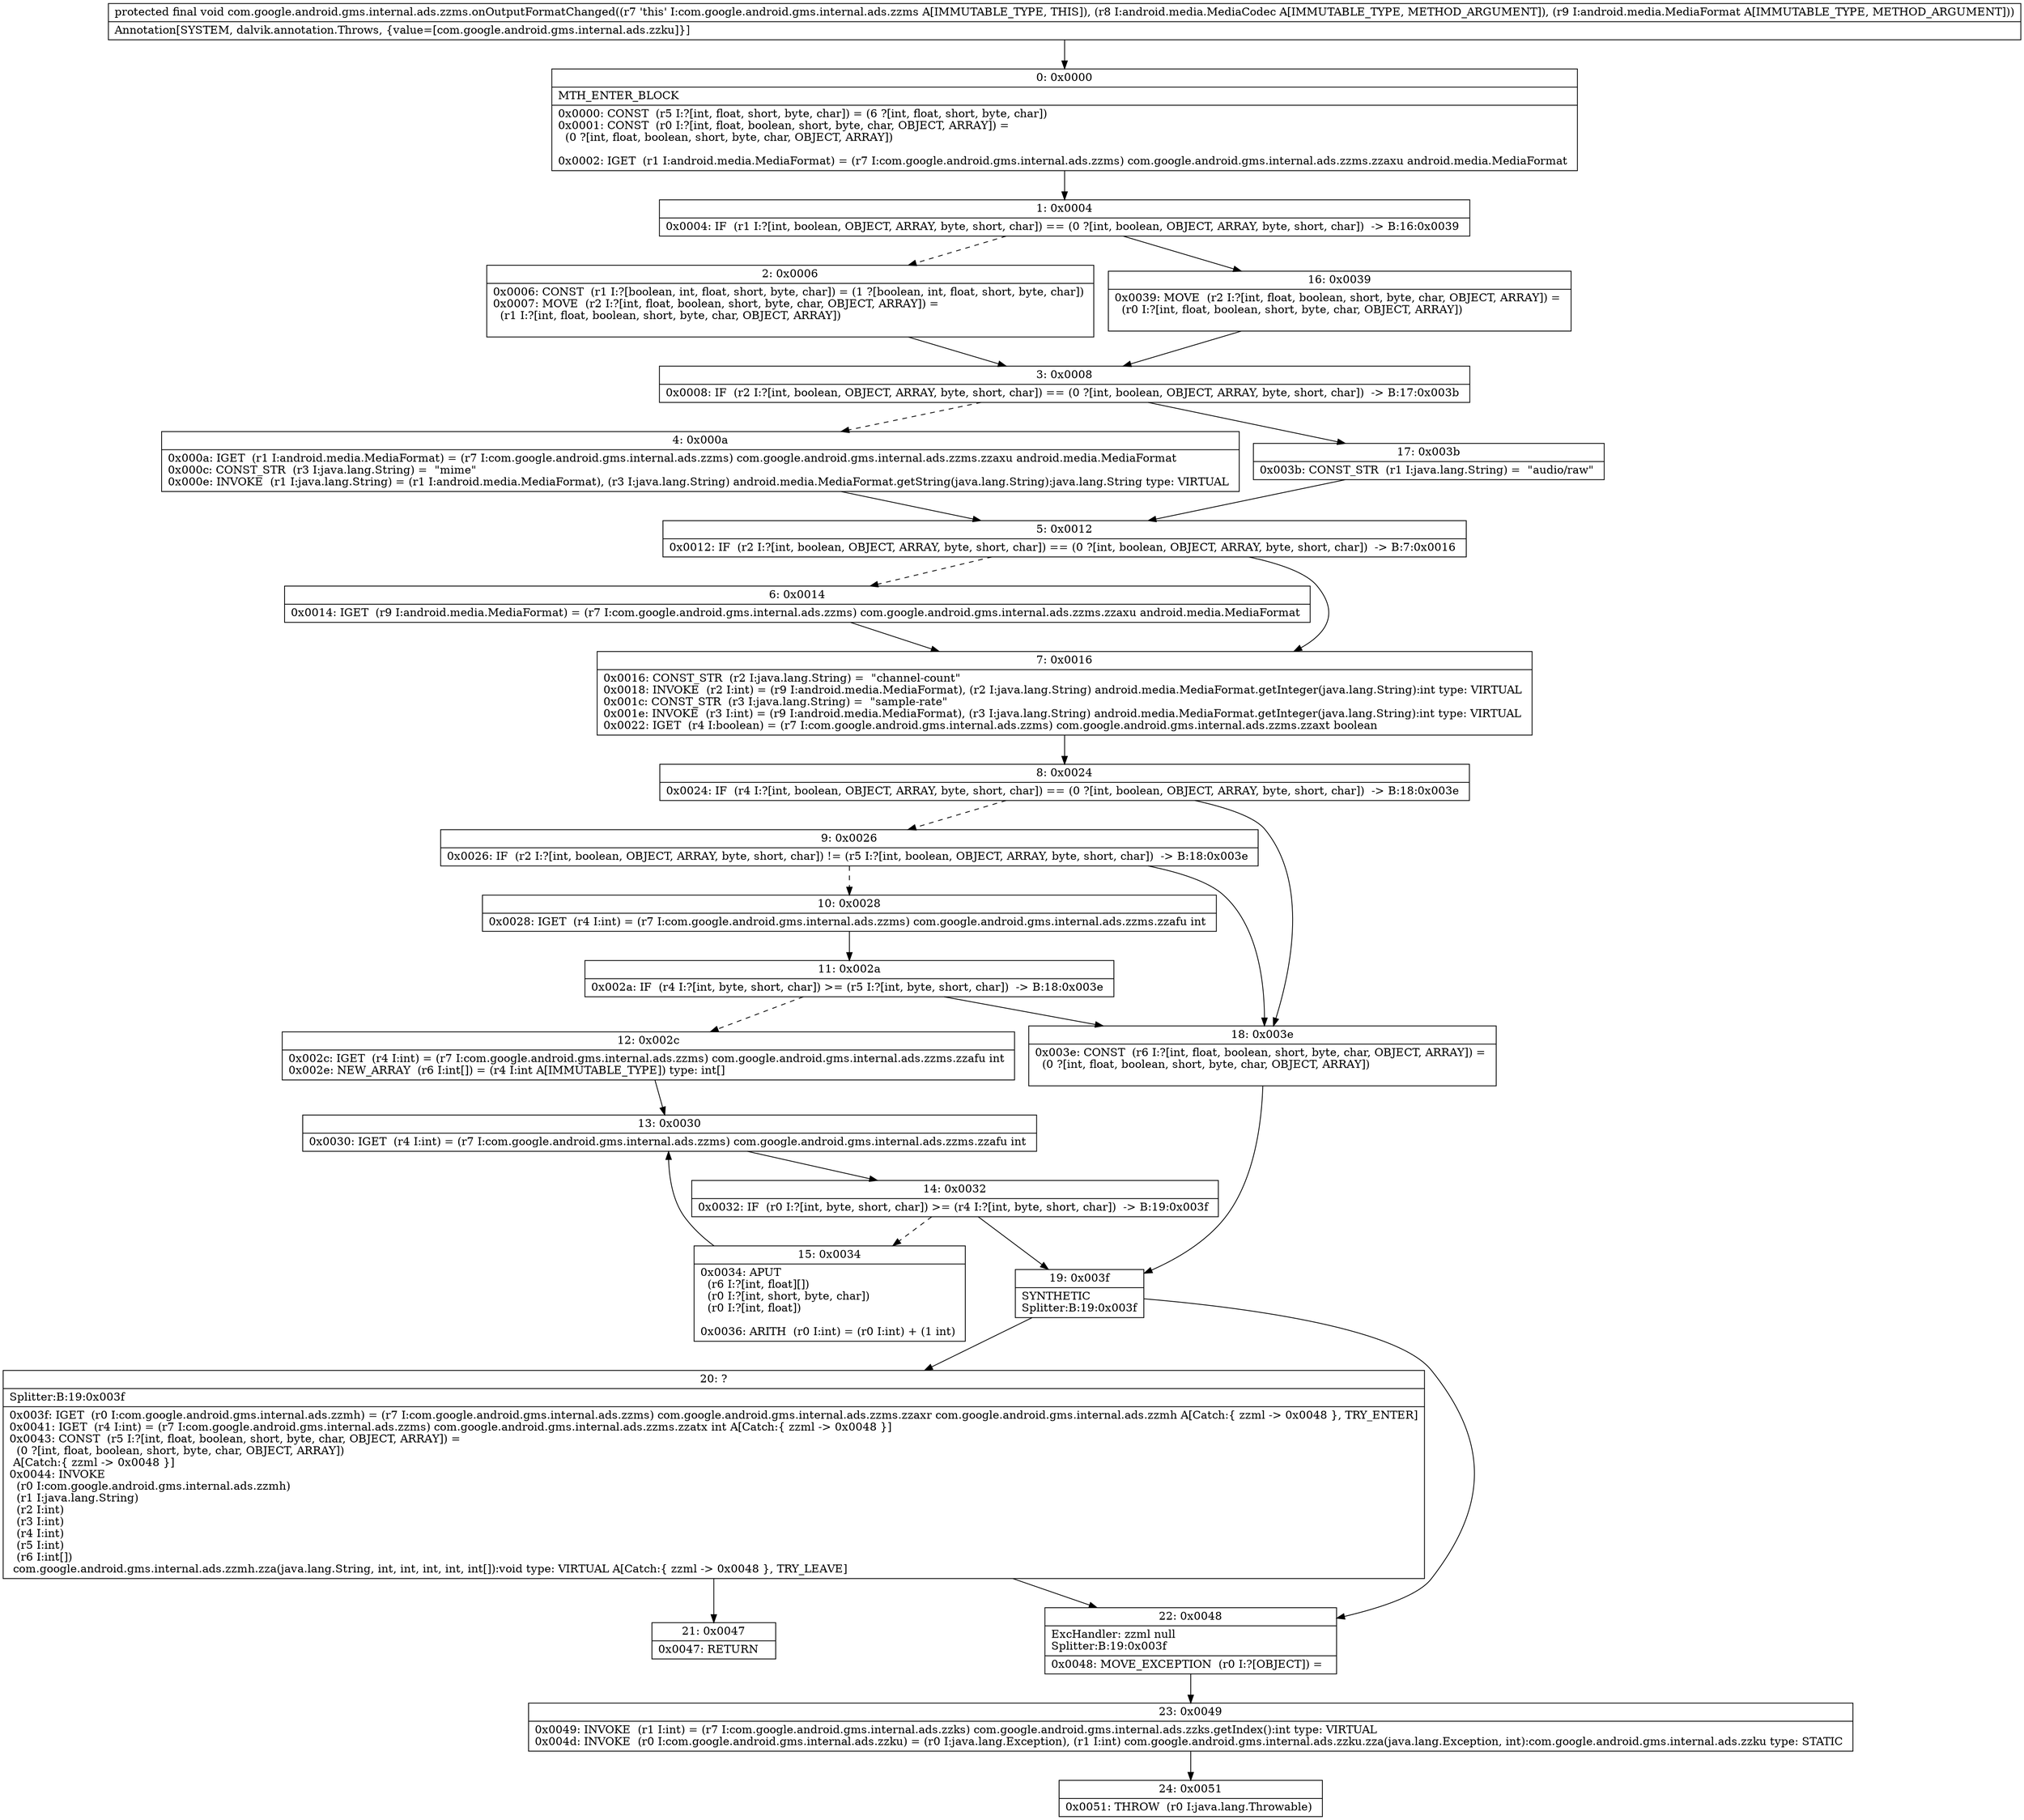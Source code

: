 digraph "CFG forcom.google.android.gms.internal.ads.zzms.onOutputFormatChanged(Landroid\/media\/MediaCodec;Landroid\/media\/MediaFormat;)V" {
Node_0 [shape=record,label="{0\:\ 0x0000|MTH_ENTER_BLOCK\l|0x0000: CONST  (r5 I:?[int, float, short, byte, char]) = (6 ?[int, float, short, byte, char]) \l0x0001: CONST  (r0 I:?[int, float, boolean, short, byte, char, OBJECT, ARRAY]) = \l  (0 ?[int, float, boolean, short, byte, char, OBJECT, ARRAY])\l \l0x0002: IGET  (r1 I:android.media.MediaFormat) = (r7 I:com.google.android.gms.internal.ads.zzms) com.google.android.gms.internal.ads.zzms.zzaxu android.media.MediaFormat \l}"];
Node_1 [shape=record,label="{1\:\ 0x0004|0x0004: IF  (r1 I:?[int, boolean, OBJECT, ARRAY, byte, short, char]) == (0 ?[int, boolean, OBJECT, ARRAY, byte, short, char])  \-\> B:16:0x0039 \l}"];
Node_2 [shape=record,label="{2\:\ 0x0006|0x0006: CONST  (r1 I:?[boolean, int, float, short, byte, char]) = (1 ?[boolean, int, float, short, byte, char]) \l0x0007: MOVE  (r2 I:?[int, float, boolean, short, byte, char, OBJECT, ARRAY]) = \l  (r1 I:?[int, float, boolean, short, byte, char, OBJECT, ARRAY])\l \l}"];
Node_3 [shape=record,label="{3\:\ 0x0008|0x0008: IF  (r2 I:?[int, boolean, OBJECT, ARRAY, byte, short, char]) == (0 ?[int, boolean, OBJECT, ARRAY, byte, short, char])  \-\> B:17:0x003b \l}"];
Node_4 [shape=record,label="{4\:\ 0x000a|0x000a: IGET  (r1 I:android.media.MediaFormat) = (r7 I:com.google.android.gms.internal.ads.zzms) com.google.android.gms.internal.ads.zzms.zzaxu android.media.MediaFormat \l0x000c: CONST_STR  (r3 I:java.lang.String) =  \"mime\" \l0x000e: INVOKE  (r1 I:java.lang.String) = (r1 I:android.media.MediaFormat), (r3 I:java.lang.String) android.media.MediaFormat.getString(java.lang.String):java.lang.String type: VIRTUAL \l}"];
Node_5 [shape=record,label="{5\:\ 0x0012|0x0012: IF  (r2 I:?[int, boolean, OBJECT, ARRAY, byte, short, char]) == (0 ?[int, boolean, OBJECT, ARRAY, byte, short, char])  \-\> B:7:0x0016 \l}"];
Node_6 [shape=record,label="{6\:\ 0x0014|0x0014: IGET  (r9 I:android.media.MediaFormat) = (r7 I:com.google.android.gms.internal.ads.zzms) com.google.android.gms.internal.ads.zzms.zzaxu android.media.MediaFormat \l}"];
Node_7 [shape=record,label="{7\:\ 0x0016|0x0016: CONST_STR  (r2 I:java.lang.String) =  \"channel\-count\" \l0x0018: INVOKE  (r2 I:int) = (r9 I:android.media.MediaFormat), (r2 I:java.lang.String) android.media.MediaFormat.getInteger(java.lang.String):int type: VIRTUAL \l0x001c: CONST_STR  (r3 I:java.lang.String) =  \"sample\-rate\" \l0x001e: INVOKE  (r3 I:int) = (r9 I:android.media.MediaFormat), (r3 I:java.lang.String) android.media.MediaFormat.getInteger(java.lang.String):int type: VIRTUAL \l0x0022: IGET  (r4 I:boolean) = (r7 I:com.google.android.gms.internal.ads.zzms) com.google.android.gms.internal.ads.zzms.zzaxt boolean \l}"];
Node_8 [shape=record,label="{8\:\ 0x0024|0x0024: IF  (r4 I:?[int, boolean, OBJECT, ARRAY, byte, short, char]) == (0 ?[int, boolean, OBJECT, ARRAY, byte, short, char])  \-\> B:18:0x003e \l}"];
Node_9 [shape=record,label="{9\:\ 0x0026|0x0026: IF  (r2 I:?[int, boolean, OBJECT, ARRAY, byte, short, char]) != (r5 I:?[int, boolean, OBJECT, ARRAY, byte, short, char])  \-\> B:18:0x003e \l}"];
Node_10 [shape=record,label="{10\:\ 0x0028|0x0028: IGET  (r4 I:int) = (r7 I:com.google.android.gms.internal.ads.zzms) com.google.android.gms.internal.ads.zzms.zzafu int \l}"];
Node_11 [shape=record,label="{11\:\ 0x002a|0x002a: IF  (r4 I:?[int, byte, short, char]) \>= (r5 I:?[int, byte, short, char])  \-\> B:18:0x003e \l}"];
Node_12 [shape=record,label="{12\:\ 0x002c|0x002c: IGET  (r4 I:int) = (r7 I:com.google.android.gms.internal.ads.zzms) com.google.android.gms.internal.ads.zzms.zzafu int \l0x002e: NEW_ARRAY  (r6 I:int[]) = (r4 I:int A[IMMUTABLE_TYPE]) type: int[] \l}"];
Node_13 [shape=record,label="{13\:\ 0x0030|0x0030: IGET  (r4 I:int) = (r7 I:com.google.android.gms.internal.ads.zzms) com.google.android.gms.internal.ads.zzms.zzafu int \l}"];
Node_14 [shape=record,label="{14\:\ 0x0032|0x0032: IF  (r0 I:?[int, byte, short, char]) \>= (r4 I:?[int, byte, short, char])  \-\> B:19:0x003f \l}"];
Node_15 [shape=record,label="{15\:\ 0x0034|0x0034: APUT  \l  (r6 I:?[int, float][])\l  (r0 I:?[int, short, byte, char])\l  (r0 I:?[int, float])\l \l0x0036: ARITH  (r0 I:int) = (r0 I:int) + (1 int) \l}"];
Node_16 [shape=record,label="{16\:\ 0x0039|0x0039: MOVE  (r2 I:?[int, float, boolean, short, byte, char, OBJECT, ARRAY]) = \l  (r0 I:?[int, float, boolean, short, byte, char, OBJECT, ARRAY])\l \l}"];
Node_17 [shape=record,label="{17\:\ 0x003b|0x003b: CONST_STR  (r1 I:java.lang.String) =  \"audio\/raw\" \l}"];
Node_18 [shape=record,label="{18\:\ 0x003e|0x003e: CONST  (r6 I:?[int, float, boolean, short, byte, char, OBJECT, ARRAY]) = \l  (0 ?[int, float, boolean, short, byte, char, OBJECT, ARRAY])\l \l}"];
Node_19 [shape=record,label="{19\:\ 0x003f|SYNTHETIC\lSplitter:B:19:0x003f\l}"];
Node_20 [shape=record,label="{20\:\ ?|Splitter:B:19:0x003f\l|0x003f: IGET  (r0 I:com.google.android.gms.internal.ads.zzmh) = (r7 I:com.google.android.gms.internal.ads.zzms) com.google.android.gms.internal.ads.zzms.zzaxr com.google.android.gms.internal.ads.zzmh A[Catch:\{ zzml \-\> 0x0048 \}, TRY_ENTER]\l0x0041: IGET  (r4 I:int) = (r7 I:com.google.android.gms.internal.ads.zzms) com.google.android.gms.internal.ads.zzms.zzatx int A[Catch:\{ zzml \-\> 0x0048 \}]\l0x0043: CONST  (r5 I:?[int, float, boolean, short, byte, char, OBJECT, ARRAY]) = \l  (0 ?[int, float, boolean, short, byte, char, OBJECT, ARRAY])\l A[Catch:\{ zzml \-\> 0x0048 \}]\l0x0044: INVOKE  \l  (r0 I:com.google.android.gms.internal.ads.zzmh)\l  (r1 I:java.lang.String)\l  (r2 I:int)\l  (r3 I:int)\l  (r4 I:int)\l  (r5 I:int)\l  (r6 I:int[])\l com.google.android.gms.internal.ads.zzmh.zza(java.lang.String, int, int, int, int, int[]):void type: VIRTUAL A[Catch:\{ zzml \-\> 0x0048 \}, TRY_LEAVE]\l}"];
Node_21 [shape=record,label="{21\:\ 0x0047|0x0047: RETURN   \l}"];
Node_22 [shape=record,label="{22\:\ 0x0048|ExcHandler: zzml null\lSplitter:B:19:0x003f\l|0x0048: MOVE_EXCEPTION  (r0 I:?[OBJECT]) =  \l}"];
Node_23 [shape=record,label="{23\:\ 0x0049|0x0049: INVOKE  (r1 I:int) = (r7 I:com.google.android.gms.internal.ads.zzks) com.google.android.gms.internal.ads.zzks.getIndex():int type: VIRTUAL \l0x004d: INVOKE  (r0 I:com.google.android.gms.internal.ads.zzku) = (r0 I:java.lang.Exception), (r1 I:int) com.google.android.gms.internal.ads.zzku.zza(java.lang.Exception, int):com.google.android.gms.internal.ads.zzku type: STATIC \l}"];
Node_24 [shape=record,label="{24\:\ 0x0051|0x0051: THROW  (r0 I:java.lang.Throwable) \l}"];
MethodNode[shape=record,label="{protected final void com.google.android.gms.internal.ads.zzms.onOutputFormatChanged((r7 'this' I:com.google.android.gms.internal.ads.zzms A[IMMUTABLE_TYPE, THIS]), (r8 I:android.media.MediaCodec A[IMMUTABLE_TYPE, METHOD_ARGUMENT]), (r9 I:android.media.MediaFormat A[IMMUTABLE_TYPE, METHOD_ARGUMENT]))  | Annotation[SYSTEM, dalvik.annotation.Throws, \{value=[com.google.android.gms.internal.ads.zzku]\}]\l}"];
MethodNode -> Node_0;
Node_0 -> Node_1;
Node_1 -> Node_2[style=dashed];
Node_1 -> Node_16;
Node_2 -> Node_3;
Node_3 -> Node_4[style=dashed];
Node_3 -> Node_17;
Node_4 -> Node_5;
Node_5 -> Node_6[style=dashed];
Node_5 -> Node_7;
Node_6 -> Node_7;
Node_7 -> Node_8;
Node_8 -> Node_9[style=dashed];
Node_8 -> Node_18;
Node_9 -> Node_10[style=dashed];
Node_9 -> Node_18;
Node_10 -> Node_11;
Node_11 -> Node_12[style=dashed];
Node_11 -> Node_18;
Node_12 -> Node_13;
Node_13 -> Node_14;
Node_14 -> Node_15[style=dashed];
Node_14 -> Node_19;
Node_15 -> Node_13;
Node_16 -> Node_3;
Node_17 -> Node_5;
Node_18 -> Node_19;
Node_19 -> Node_20;
Node_19 -> Node_22;
Node_20 -> Node_21;
Node_20 -> Node_22;
Node_22 -> Node_23;
Node_23 -> Node_24;
}

